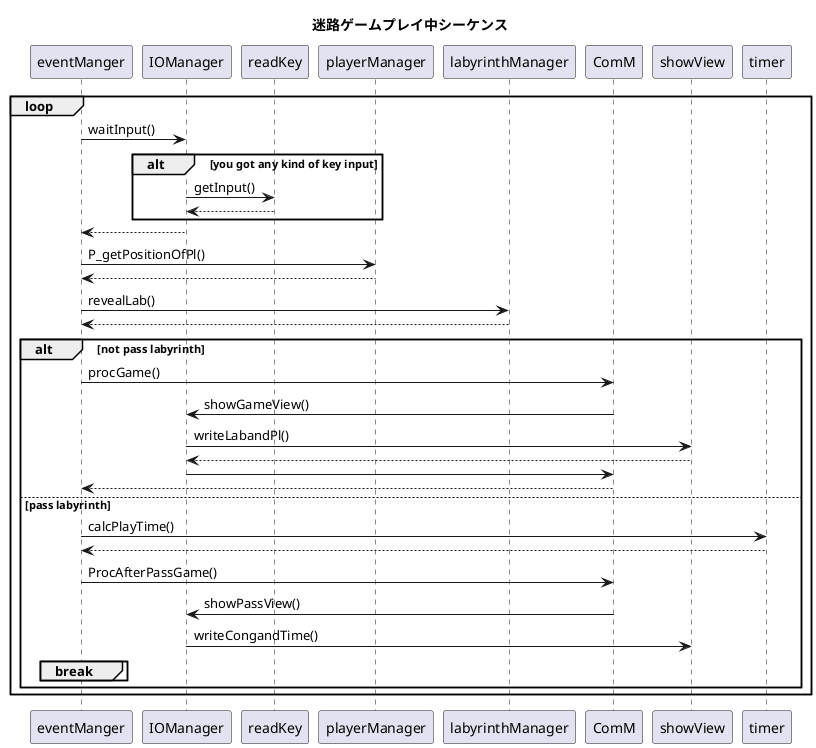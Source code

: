 @startuml

title 迷路ゲームプレイ中シーケンス

loop
    eventManger -> IOManager : waitInput()
    alt you got any kind of key input
        IOManager -> readKey : getInput()
        readKey --> IOManager
    end
    IOManager --> eventManger

    eventManger -> playerManager : P_getPositionOfPl()
    playerManager --> eventManger

    eventManger -> labyrinthManager : revealLab()
    labyrinthManager --> eventManger

    alt not pass labyrinth
        eventManger -> ComM : procGame()
            ComM -> IOManager : showGameView()
                IOManager -> showView : writeLabandPl()
                showView --> IOManager
            IOManager -> ComM
        ComM --> eventManger
    else pass labyrinth
        eventManger -> timer : calcPlayTime()
        timer --> eventManger 
        eventManger -> ComM : ProcAfterPassGame()
            ComM -> IOManager : showPassView()
                IOManager -> showView : writeCongandTime()
        break
        end
    end
end

@enduml